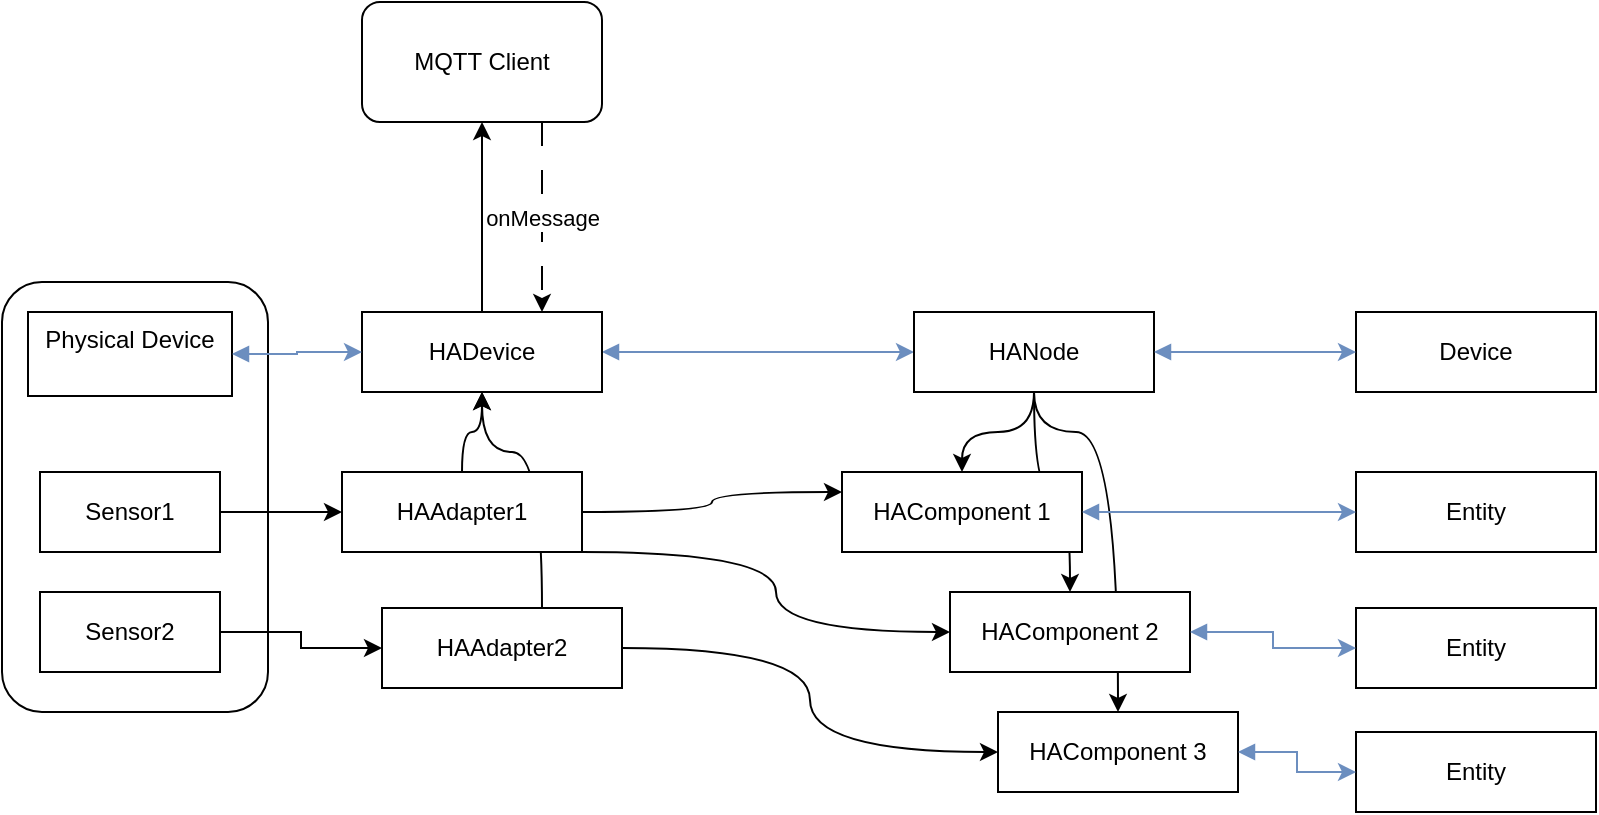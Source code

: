 <mxfile version="22.1.21" type="device" pages="2">
  <diagram name="Page-1" id="QmsJdLrhM9NT-1pwrccT">
    <mxGraphModel dx="1434" dy="844" grid="1" gridSize="10" guides="1" tooltips="1" connect="1" arrows="1" fold="1" page="1" pageScale="1" pageWidth="827" pageHeight="1169" math="0" shadow="0">
      <root>
        <mxCell id="0" />
        <mxCell id="1" parent="0" />
        <mxCell id="e_uOetkJtqRGhvmBCld--10" value="" style="rounded=1;whiteSpace=wrap;html=1;" parent="1" vertex="1">
          <mxGeometry x="20" y="460" width="133" height="215" as="geometry" />
        </mxCell>
        <mxCell id="oeE2njuoBJ5SNE3X-ucW-6" style="edgeStyle=orthogonalEdgeStyle;rounded=0;orthogonalLoop=1;jettySize=auto;html=1;fillColor=#dae8fc;strokeColor=#6c8ebf;startArrow=block;" parent="1" source="e_uOetkJtqRGhvmBCld--1" target="oeE2njuoBJ5SNE3X-ucW-4" edge="1">
          <mxGeometry relative="1" as="geometry">
            <mxPoint x="160" y="495" as="sourcePoint" />
          </mxGeometry>
        </mxCell>
        <mxCell id="oeE2njuoBJ5SNE3X-ucW-1" value="Physical Device" style="rounded=0;whiteSpace=wrap;html=1;verticalAlign=top;" parent="1" vertex="1">
          <mxGeometry x="33" y="475" width="102" height="42" as="geometry" />
        </mxCell>
        <mxCell id="e_uOetkJtqRGhvmBCld--15" style="edgeStyle=orthogonalEdgeStyle;rounded=0;orthogonalLoop=1;jettySize=auto;html=1;entryX=0;entryY=0.5;entryDx=0;entryDy=0;" parent="1" source="oeE2njuoBJ5SNE3X-ucW-2" target="e_uOetkJtqRGhvmBCld--12" edge="1">
          <mxGeometry relative="1" as="geometry" />
        </mxCell>
        <mxCell id="oeE2njuoBJ5SNE3X-ucW-2" value="Sensor1" style="rounded=0;whiteSpace=wrap;html=1;" parent="1" vertex="1">
          <mxGeometry x="39" y="555" width="90" height="40" as="geometry" />
        </mxCell>
        <mxCell id="e_uOetkJtqRGhvmBCld--17" style="edgeStyle=orthogonalEdgeStyle;rounded=0;orthogonalLoop=1;jettySize=auto;html=1;" parent="1" source="oeE2njuoBJ5SNE3X-ucW-3" target="e_uOetkJtqRGhvmBCld--16" edge="1">
          <mxGeometry relative="1" as="geometry" />
        </mxCell>
        <mxCell id="oeE2njuoBJ5SNE3X-ucW-3" value="Sensor2" style="rounded=0;whiteSpace=wrap;html=1;" parent="1" vertex="1">
          <mxGeometry x="39" y="615" width="90" height="40" as="geometry" />
        </mxCell>
        <mxCell id="oeE2njuoBJ5SNE3X-ucW-10" style="edgeStyle=orthogonalEdgeStyle;rounded=0;orthogonalLoop=1;jettySize=auto;html=1;curved=1;" parent="1" source="oeE2njuoBJ5SNE3X-ucW-4" target="oeE2njuoBJ5SNE3X-ucW-8" edge="1">
          <mxGeometry relative="1" as="geometry">
            <mxPoint x="819.04" y="1058" as="targetPoint" />
          </mxGeometry>
        </mxCell>
        <mxCell id="oeE2njuoBJ5SNE3X-ucW-11" style="edgeStyle=orthogonalEdgeStyle;rounded=0;orthogonalLoop=1;jettySize=auto;html=1;curved=1;" parent="1" source="oeE2njuoBJ5SNE3X-ucW-4" target="oeE2njuoBJ5SNE3X-ucW-5" edge="1">
          <mxGeometry relative="1" as="geometry" />
        </mxCell>
        <mxCell id="e_uOetkJtqRGhvmBCld--22" style="edgeStyle=orthogonalEdgeStyle;rounded=0;orthogonalLoop=1;jettySize=auto;html=1;entryX=0.5;entryY=0;entryDx=0;entryDy=0;curved=1;" parent="1" source="oeE2njuoBJ5SNE3X-ucW-4" target="e_uOetkJtqRGhvmBCld--18" edge="1">
          <mxGeometry relative="1" as="geometry">
            <Array as="points">
              <mxPoint x="536" y="535" />
              <mxPoint x="578" y="535" />
            </Array>
          </mxGeometry>
        </mxCell>
        <mxCell id="oeE2njuoBJ5SNE3X-ucW-4" value="HANode" style="rounded=0;whiteSpace=wrap;html=1;" parent="1" vertex="1">
          <mxGeometry x="476" y="475" width="120" height="40" as="geometry" />
        </mxCell>
        <mxCell id="oeE2njuoBJ5SNE3X-ucW-5" value="HAComponent 1" style="rounded=0;whiteSpace=wrap;html=1;" parent="1" vertex="1">
          <mxGeometry x="440" y="555" width="120" height="40" as="geometry" />
        </mxCell>
        <mxCell id="oeE2njuoBJ5SNE3X-ucW-8" value="HAComponent 2" style="rounded=0;whiteSpace=wrap;html=1;" parent="1" vertex="1">
          <mxGeometry x="494" y="615" width="120" height="40" as="geometry" />
        </mxCell>
        <mxCell id="R5PReOMIUfyF7sXV0IIH-1" value="Device" style="rounded=0;whiteSpace=wrap;html=1;" parent="1" vertex="1">
          <mxGeometry x="697" y="475" width="120" height="40" as="geometry" />
        </mxCell>
        <mxCell id="R5PReOMIUfyF7sXV0IIH-2" value="Entity" style="rounded=0;whiteSpace=wrap;html=1;" parent="1" vertex="1">
          <mxGeometry x="697" y="555" width="120" height="40" as="geometry" />
        </mxCell>
        <mxCell id="R5PReOMIUfyF7sXV0IIH-3" style="edgeStyle=orthogonalEdgeStyle;rounded=0;orthogonalLoop=1;jettySize=auto;html=1;exitX=1;exitY=0.5;exitDx=0;exitDy=0;fillColor=#dae8fc;strokeColor=#6c8ebf;startArrow=block;entryX=0;entryY=0.5;entryDx=0;entryDy=0;" parent="1" source="oeE2njuoBJ5SNE3X-ucW-4" target="R5PReOMIUfyF7sXV0IIH-1" edge="1">
          <mxGeometry relative="1" as="geometry">
            <mxPoint x="180" y="494" as="sourcePoint" />
            <mxPoint x="310" y="505" as="targetPoint" />
          </mxGeometry>
        </mxCell>
        <mxCell id="R5PReOMIUfyF7sXV0IIH-7" style="edgeStyle=orthogonalEdgeStyle;rounded=0;orthogonalLoop=1;jettySize=auto;html=1;exitX=1;exitY=0.5;exitDx=0;exitDy=0;fillColor=#dae8fc;strokeColor=#6c8ebf;startArrow=block;" parent="1" source="oeE2njuoBJ5SNE3X-ucW-5" target="R5PReOMIUfyF7sXV0IIH-2" edge="1">
          <mxGeometry relative="1" as="geometry">
            <mxPoint x="470" y="725" as="sourcePoint" />
            <mxPoint x="550" y="575" as="targetPoint" />
          </mxGeometry>
        </mxCell>
        <mxCell id="6RLFjj0VZJlZgcpXeaZo-2" style="edgeStyle=orthogonalEdgeStyle;rounded=0;orthogonalLoop=1;jettySize=auto;html=1;" edge="1" parent="1" source="e_uOetkJtqRGhvmBCld--1" target="6RLFjj0VZJlZgcpXeaZo-1">
          <mxGeometry relative="1" as="geometry" />
        </mxCell>
        <mxCell id="e_uOetkJtqRGhvmBCld--1" value="HADevice" style="rounded=0;whiteSpace=wrap;html=1;" parent="1" vertex="1">
          <mxGeometry x="200" y="475" width="120" height="40" as="geometry" />
        </mxCell>
        <mxCell id="e_uOetkJtqRGhvmBCld--2" style="edgeStyle=orthogonalEdgeStyle;rounded=0;orthogonalLoop=1;jettySize=auto;html=1;fillColor=#dae8fc;strokeColor=#6c8ebf;startArrow=block;" parent="1" source="oeE2njuoBJ5SNE3X-ucW-1" target="e_uOetkJtqRGhvmBCld--1" edge="1">
          <mxGeometry relative="1" as="geometry">
            <mxPoint x="148" y="504" as="sourcePoint" />
            <mxPoint x="178" y="494" as="targetPoint" />
          </mxGeometry>
        </mxCell>
        <mxCell id="e_uOetkJtqRGhvmBCld--7" value="Entity" style="rounded=0;whiteSpace=wrap;html=1;" parent="1" vertex="1">
          <mxGeometry x="697" y="623" width="120" height="40" as="geometry" />
        </mxCell>
        <mxCell id="e_uOetkJtqRGhvmBCld--8" style="edgeStyle=orthogonalEdgeStyle;rounded=0;orthogonalLoop=1;jettySize=auto;html=1;exitX=1;exitY=0.5;exitDx=0;exitDy=0;fillColor=#dae8fc;strokeColor=#6c8ebf;startArrow=block;entryX=0;entryY=0.5;entryDx=0;entryDy=0;" parent="1" source="oeE2njuoBJ5SNE3X-ucW-8" target="e_uOetkJtqRGhvmBCld--7" edge="1">
          <mxGeometry relative="1" as="geometry">
            <mxPoint x="492" y="585" as="sourcePoint" />
            <mxPoint x="560" y="585" as="targetPoint" />
          </mxGeometry>
        </mxCell>
        <mxCell id="e_uOetkJtqRGhvmBCld--13" style="edgeStyle=orthogonalEdgeStyle;rounded=0;orthogonalLoop=1;jettySize=auto;html=1;curved=1;entryX=0;entryY=0.25;entryDx=0;entryDy=0;" parent="1" source="e_uOetkJtqRGhvmBCld--12" target="oeE2njuoBJ5SNE3X-ucW-5" edge="1">
          <mxGeometry relative="1" as="geometry">
            <mxPoint x="350" y="575" as="targetPoint" />
          </mxGeometry>
        </mxCell>
        <mxCell id="e_uOetkJtqRGhvmBCld--14" style="edgeStyle=orthogonalEdgeStyle;rounded=0;orthogonalLoop=1;jettySize=auto;html=1;entryX=0;entryY=0.5;entryDx=0;entryDy=0;curved=1;" parent="1" source="e_uOetkJtqRGhvmBCld--12" target="oeE2njuoBJ5SNE3X-ucW-8" edge="1">
          <mxGeometry relative="1" as="geometry">
            <Array as="points">
              <mxPoint x="407" y="595" />
              <mxPoint x="407" y="635" />
            </Array>
          </mxGeometry>
        </mxCell>
        <mxCell id="e_uOetkJtqRGhvmBCld--23" style="edgeStyle=orthogonalEdgeStyle;rounded=0;orthogonalLoop=1;jettySize=auto;html=1;entryX=0.5;entryY=1;entryDx=0;entryDy=0;curved=1;" parent="1" source="e_uOetkJtqRGhvmBCld--12" target="e_uOetkJtqRGhvmBCld--1" edge="1">
          <mxGeometry relative="1" as="geometry" />
        </mxCell>
        <mxCell id="e_uOetkJtqRGhvmBCld--21" style="edgeStyle=orthogonalEdgeStyle;rounded=0;orthogonalLoop=1;jettySize=auto;html=1;entryX=0;entryY=0.5;entryDx=0;entryDy=0;curved=1;" parent="1" source="e_uOetkJtqRGhvmBCld--16" target="e_uOetkJtqRGhvmBCld--18" edge="1">
          <mxGeometry relative="1" as="geometry" />
        </mxCell>
        <mxCell id="e_uOetkJtqRGhvmBCld--16" value="HAAdapter2" style="rounded=0;whiteSpace=wrap;html=1;" parent="1" vertex="1">
          <mxGeometry x="210" y="623" width="120" height="40" as="geometry" />
        </mxCell>
        <mxCell id="e_uOetkJtqRGhvmBCld--18" value="HAComponent 3" style="rounded=0;whiteSpace=wrap;html=1;" parent="1" vertex="1">
          <mxGeometry x="518" y="675" width="120" height="40" as="geometry" />
        </mxCell>
        <mxCell id="e_uOetkJtqRGhvmBCld--19" value="Entity" style="rounded=0;whiteSpace=wrap;html=1;" parent="1" vertex="1">
          <mxGeometry x="697" y="685" width="120" height="40" as="geometry" />
        </mxCell>
        <mxCell id="e_uOetkJtqRGhvmBCld--20" style="edgeStyle=orthogonalEdgeStyle;rounded=0;orthogonalLoop=1;jettySize=auto;html=1;fillColor=#dae8fc;strokeColor=#6c8ebf;startArrow=block;entryX=0;entryY=0.5;entryDx=0;entryDy=0;" parent="1" source="e_uOetkJtqRGhvmBCld--18" target="e_uOetkJtqRGhvmBCld--19" edge="1">
          <mxGeometry relative="1" as="geometry">
            <mxPoint x="492" y="653" as="sourcePoint" />
            <mxPoint x="560" y="653" as="targetPoint" />
          </mxGeometry>
        </mxCell>
        <mxCell id="e_uOetkJtqRGhvmBCld--25" value="" style="edgeStyle=orthogonalEdgeStyle;rounded=0;orthogonalLoop=1;jettySize=auto;html=1;curved=1;" parent="1" source="e_uOetkJtqRGhvmBCld--16" target="e_uOetkJtqRGhvmBCld--1" edge="1">
          <mxGeometry relative="1" as="geometry">
            <mxPoint x="290" y="635" as="sourcePoint" />
            <mxPoint x="260" y="515" as="targetPoint" />
            <Array as="points">
              <mxPoint x="290" y="545" />
              <mxPoint x="260" y="545" />
            </Array>
          </mxGeometry>
        </mxCell>
        <mxCell id="e_uOetkJtqRGhvmBCld--12" value="HAAdapter1" style="rounded=0;whiteSpace=wrap;html=1;" parent="1" vertex="1">
          <mxGeometry x="190" y="555" width="120" height="40" as="geometry" />
        </mxCell>
        <mxCell id="6RLFjj0VZJlZgcpXeaZo-3" value="onMessage" style="edgeStyle=orthogonalEdgeStyle;rounded=0;orthogonalLoop=1;jettySize=auto;html=1;exitX=0.75;exitY=1;exitDx=0;exitDy=0;entryX=0.75;entryY=0;entryDx=0;entryDy=0;dashed=1;dashPattern=12 12;" edge="1" parent="1" source="6RLFjj0VZJlZgcpXeaZo-1" target="e_uOetkJtqRGhvmBCld--1">
          <mxGeometry relative="1" as="geometry" />
        </mxCell>
        <mxCell id="6RLFjj0VZJlZgcpXeaZo-1" value="MQTT Client" style="rounded=1;whiteSpace=wrap;html=1;" vertex="1" parent="1">
          <mxGeometry x="200" y="320" width="120" height="60" as="geometry" />
        </mxCell>
      </root>
    </mxGraphModel>
  </diagram>
  <diagram id="GmhNSEoCp0vU4dkx0LfK" name="Page-2">
    <mxGraphModel dx="2261" dy="844" grid="1" gridSize="10" guides="1" tooltips="1" connect="1" arrows="1" fold="1" page="1" pageScale="1" pageWidth="827" pageHeight="1169" math="0" shadow="0">
      <root>
        <mxCell id="0" />
        <mxCell id="1" parent="0" />
        <mxCell id="qEZrKyA6HCmJ5wCW__d3-1" value="" style="edgeStyle=orthogonalEdgeStyle;rounded=0;orthogonalLoop=1;jettySize=auto;html=1;" parent="1" source="qEZrKyA6HCmJ5wCW__d3-8" target="qEZrKyA6HCmJ5wCW__d3-14" edge="1">
          <mxGeometry relative="1" as="geometry" />
        </mxCell>
        <mxCell id="qEZrKyA6HCmJ5wCW__d3-2" value="*" style="edgeLabel;html=1;align=center;verticalAlign=middle;resizable=0;points=[];" parent="qEZrKyA6HCmJ5wCW__d3-1" vertex="1" connectable="0">
          <mxGeometry x="0.659" relative="1" as="geometry">
            <mxPoint x="10" y="13" as="offset" />
          </mxGeometry>
        </mxCell>
        <mxCell id="qEZrKyA6HCmJ5wCW__d3-3" value="&lt;div style=&quot;font-family: Consolas, &amp;quot;Courier New&amp;quot;, monospace; font-size: 7px; line-height: 19px;&quot;&gt;&lt;span style=&quot;background-color: rgb(255, 255, 255); font-size: 7px;&quot;&gt;mProperties&lt;/span&gt;&lt;/div&gt;" style="edgeLabel;html=1;align=center;verticalAlign=middle;resizable=0;points=[];fontSize=7;horizontal=1;" parent="qEZrKyA6HCmJ5wCW__d3-1" vertex="1" connectable="0">
          <mxGeometry x="-0.429" y="-1" relative="1" as="geometry">
            <mxPoint x="10" y="-16" as="offset" />
          </mxGeometry>
        </mxCell>
        <mxCell id="qEZrKyA6HCmJ5wCW__d3-4" value="&lt;div style=&quot;font-family: Consolas, &amp;quot;Courier New&amp;quot;, monospace; font-size: 7px; line-height: 19px;&quot;&gt;mActions&lt;br&gt;&lt;/div&gt;" style="edgeLabel;html=1;align=center;verticalAlign=middle;resizable=0;points=[];fontSize=7;horizontal=1;" parent="qEZrKyA6HCmJ5wCW__d3-1" vertex="1" connectable="0">
          <mxGeometry x="-0.429" y="-1" relative="1" as="geometry">
            <mxPoint x="7" y="9" as="offset" />
          </mxGeometry>
        </mxCell>
        <mxCell id="qEZrKyA6HCmJ5wCW__d3-5" style="edgeStyle=orthogonalEdgeStyle;rounded=0;orthogonalLoop=1;jettySize=auto;html=1;" parent="1" source="qEZrKyA6HCmJ5wCW__d3-8" target="qEZrKyA6HCmJ5wCW__d3-22" edge="1">
          <mxGeometry relative="1" as="geometry">
            <mxPoint x="450" y="220" as="targetPoint" />
          </mxGeometry>
        </mxCell>
        <mxCell id="qEZrKyA6HCmJ5wCW__d3-6" value="&lt;div style=&quot;font-family: Consolas, &amp;quot;Courier New&amp;quot;, monospace; line-height: 19px; font-size: 7px;&quot;&gt;&lt;span style=&quot;background-color: rgb(255, 255, 255); font-size: 7px;&quot;&gt;&lt;font style=&quot;font-size: 7px;&quot;&gt;m_pNode&lt;/font&gt;&lt;/span&gt;&lt;/div&gt;" style="edgeLabel;html=1;align=center;verticalAlign=middle;resizable=0;points=[];fontSize=7;" parent="qEZrKyA6HCmJ5wCW__d3-5" vertex="1" connectable="0">
          <mxGeometry x="0.152" relative="1" as="geometry">
            <mxPoint x="10" y="-73" as="offset" />
          </mxGeometry>
        </mxCell>
        <mxCell id="qEZrKyA6HCmJ5wCW__d3-7" value="1" style="edgeLabel;html=1;align=center;verticalAlign=middle;resizable=0;points=[];" parent="qEZrKyA6HCmJ5wCW__d3-5" vertex="1" connectable="0">
          <mxGeometry x="-0.075" relative="1" as="geometry">
            <mxPoint x="20" y="65" as="offset" />
          </mxGeometry>
        </mxCell>
        <mxCell id="qEZrKyA6HCmJ5wCW__d3-8" value="HAComponent" style="swimlane;fontStyle=0;childLayout=stackLayout;horizontal=1;startSize=26;fillColor=none;horizontalStack=0;resizeParent=1;resizeParentMax=0;resizeLast=0;collapsible=1;marginBottom=0;whiteSpace=wrap;html=1;" parent="1" vertex="1">
          <mxGeometry x="380" y="15" width="140" height="164" as="geometry" />
        </mxCell>
        <mxCell id="qEZrKyA6HCmJ5wCW__d3-9" value="+ name: string" style="text;strokeColor=none;fillColor=none;align=left;verticalAlign=top;spacingLeft=4;spacingRight=4;overflow=hidden;rotatable=0;points=[[0,0.5],[1,0.5]];portConstraint=eastwest;whiteSpace=wrap;html=1;" parent="qEZrKyA6HCmJ5wCW__d3-8" vertex="1">
          <mxGeometry y="26" width="140" height="26" as="geometry" />
        </mxCell>
        <mxCell id="qEZrKyA6HCmJ5wCW__d3-10" value="+ componentId: int" style="text;strokeColor=none;fillColor=none;align=left;verticalAlign=top;spacingLeft=4;spacingRight=4;overflow=hidden;rotatable=0;points=[[0,0.5],[1,0.5]];portConstraint=eastwest;whiteSpace=wrap;html=1;" parent="qEZrKyA6HCmJ5wCW__d3-8" vertex="1">
          <mxGeometry y="52" width="140" height="26" as="geometry" />
        </mxCell>
        <mxCell id="qEZrKyA6HCmJ5wCW__d3-11" value="" style="line;strokeWidth=1;fillColor=none;align=left;verticalAlign=middle;spacingTop=-1;spacingLeft=3;spacingRight=3;rotatable=0;labelPosition=right;points=[];portConstraint=eastwest;strokeColor=inherit;" parent="qEZrKyA6HCmJ5wCW__d3-8" vertex="1">
          <mxGeometry y="78" width="140" height="8" as="geometry" />
        </mxCell>
        <mxCell id="qEZrKyA6HCmJ5wCW__d3-12" value="+ addProperty: int" style="text;strokeColor=none;fillColor=none;align=left;verticalAlign=top;spacingLeft=4;spacingRight=4;overflow=hidden;rotatable=0;points=[[0,0.5],[1,0.5]];portConstraint=eastwest;whiteSpace=wrap;html=1;" parent="qEZrKyA6HCmJ5wCW__d3-8" vertex="1">
          <mxGeometry y="86" width="140" height="26" as="geometry" />
        </mxCell>
        <mxCell id="qEZrKyA6HCmJ5wCW__d3-13" value="+ addAction: int" style="text;strokeColor=none;fillColor=none;align=left;verticalAlign=top;spacingLeft=4;spacingRight=4;overflow=hidden;rotatable=0;points=[[0,0.5],[1,0.5]];portConstraint=eastwest;whiteSpace=wrap;html=1;" parent="qEZrKyA6HCmJ5wCW__d3-8" vertex="1">
          <mxGeometry y="112" width="140" height="26" as="geometry" />
        </mxCell>
        <mxCell id="mQpEOY555376HbVsWbai-25" value="+ onHAConnect(): void" style="text;strokeColor=none;fillColor=none;align=left;verticalAlign=top;spacingLeft=4;spacingRight=4;overflow=hidden;rotatable=0;points=[[0,0.5],[1,0.5]];portConstraint=eastwest;whiteSpace=wrap;html=1;" parent="qEZrKyA6HCmJ5wCW__d3-8" vertex="1">
          <mxGeometry y="138" width="140" height="26" as="geometry" />
        </mxCell>
        <mxCell id="qEZrKyA6HCmJ5wCW__d3-14" value="&lt;div style=&quot;line-height: 19px;&quot;&gt;HAComponentProperty&lt;br&gt;&lt;/div&gt;" style="swimlane;fontStyle=0;childLayout=stackLayout;horizontal=1;startSize=26;fillColor=none;horizontalStack=0;resizeParent=1;resizeParentMax=0;resizeLast=0;collapsible=1;marginBottom=0;whiteSpace=wrap;html=1;" parent="1" vertex="1">
          <mxGeometry x="640" y="25" width="150" height="118" as="geometry">
            <mxRectangle x="610" y="10" width="40" height="30" as="alternateBounds" />
          </mxGeometry>
        </mxCell>
        <mxCell id="qEZrKyA6HCmJ5wCW__d3-15" value="+ name: string" style="text;strokeColor=none;fillColor=none;align=left;verticalAlign=top;spacingLeft=4;spacingRight=4;overflow=hidden;rotatable=0;points=[[0,0.5],[1,0.5]];portConstraint=eastwest;whiteSpace=wrap;html=1;" parent="qEZrKyA6HCmJ5wCW__d3-14" vertex="1">
          <mxGeometry y="26" width="150" height="26" as="geometry" />
        </mxCell>
        <mxCell id="qEZrKyA6HCmJ5wCW__d3-16" value="+ value: int" style="text;strokeColor=none;fillColor=none;align=left;verticalAlign=top;spacingLeft=4;spacingRight=4;overflow=hidden;rotatable=0;points=[[0,0.5],[1,0.5]];portConstraint=eastwest;whiteSpace=wrap;html=1;" parent="qEZrKyA6HCmJ5wCW__d3-14" vertex="1">
          <mxGeometry y="52" width="150" height="28" as="geometry" />
        </mxCell>
        <mxCell id="qEZrKyA6HCmJ5wCW__d3-17" value="" style="line;strokeWidth=1;fillColor=none;align=left;verticalAlign=middle;spacingTop=-1;spacingLeft=3;spacingRight=3;rotatable=0;labelPosition=right;points=[];portConstraint=eastwest;strokeColor=inherit;" parent="qEZrKyA6HCmJ5wCW__d3-14" vertex="1">
          <mxGeometry y="80" width="150" height="8" as="geometry" />
        </mxCell>
        <mxCell id="qEZrKyA6HCmJ5wCW__d3-18" value="+ getJson(): string" style="text;strokeColor=none;fillColor=none;align=left;verticalAlign=top;spacingLeft=4;spacingRight=4;overflow=hidden;rotatable=0;points=[[0,0.5],[1,0.5]];portConstraint=eastwest;whiteSpace=wrap;html=1;" parent="qEZrKyA6HCmJ5wCW__d3-14" vertex="1">
          <mxGeometry y="88" width="150" height="30" as="geometry" />
        </mxCell>
        <mxCell id="qEZrKyA6HCmJ5wCW__d3-19" style="edgeStyle=orthogonalEdgeStyle;rounded=0;orthogonalLoop=1;jettySize=auto;html=1;exitX=0.25;exitY=0;exitDx=0;exitDy=0;entryX=0.271;entryY=1.038;entryDx=0;entryDy=0;entryPerimeter=0;" parent="1" source="qEZrKyA6HCmJ5wCW__d3-22" target="mQpEOY555376HbVsWbai-25" edge="1">
          <mxGeometry relative="1" as="geometry">
            <mxPoint x="360" y="210" as="targetPoint" />
          </mxGeometry>
        </mxCell>
        <mxCell id="qEZrKyA6HCmJ5wCW__d3-20" value="mComponents" style="edgeLabel;html=1;align=center;verticalAlign=middle;resizable=0;points=[];fontSize=7;" parent="qEZrKyA6HCmJ5wCW__d3-19" vertex="1" connectable="0">
          <mxGeometry x="-0.361" y="2" relative="1" as="geometry">
            <mxPoint x="-18" y="45" as="offset" />
          </mxGeometry>
        </mxCell>
        <mxCell id="qEZrKyA6HCmJ5wCW__d3-21" value="*" style="edgeLabel;html=1;align=center;verticalAlign=middle;resizable=0;points=[];fontSize=18;" parent="qEZrKyA6HCmJ5wCW__d3-19" vertex="1" connectable="0">
          <mxGeometry x="-0.11" relative="1" as="geometry">
            <mxPoint y="-71" as="offset" />
          </mxGeometry>
        </mxCell>
        <mxCell id="qEZrKyA6HCmJ5wCW__d3-22" value="HANode" style="swimlane;fontStyle=0;childLayout=stackLayout;horizontal=1;startSize=26;fillColor=none;horizontalStack=0;resizeParent=1;resizeParentMax=0;resizeLast=0;collapsible=1;marginBottom=0;whiteSpace=wrap;html=1;" parent="1" vertex="1">
          <mxGeometry x="360" y="333" width="200" height="216" as="geometry" />
        </mxCell>
        <mxCell id="qEZrKyA6HCmJ5wCW__d3-23" value="+ name: string" style="text;strokeColor=none;fillColor=none;align=left;verticalAlign=top;spacingLeft=4;spacingRight=4;overflow=hidden;rotatable=0;points=[[0,0.5],[1,0.5]];portConstraint=eastwest;whiteSpace=wrap;html=1;" parent="qEZrKyA6HCmJ5wCW__d3-22" vertex="1">
          <mxGeometry y="26" width="200" height="26" as="geometry" />
        </mxCell>
        <mxCell id="qEZrKyA6HCmJ5wCW__d3-24" value="+ nodeId: int" style="text;strokeColor=none;fillColor=none;align=left;verticalAlign=top;spacingLeft=4;spacingRight=4;overflow=hidden;rotatable=0;points=[[0,0.5],[1,0.5]];portConstraint=eastwest;whiteSpace=wrap;html=1;" parent="qEZrKyA6HCmJ5wCW__d3-22" vertex="1">
          <mxGeometry y="52" width="200" height="26" as="geometry" />
        </mxCell>
        <mxCell id="qEZrKyA6HCmJ5wCW__d3-25" value="" style="line;strokeWidth=1;fillColor=none;align=left;verticalAlign=middle;spacingTop=-1;spacingLeft=3;spacingRight=3;rotatable=0;labelPosition=right;points=[];portConstraint=eastwest;strokeColor=inherit;" parent="qEZrKyA6HCmJ5wCW__d3-22" vertex="1">
          <mxGeometry y="78" width="200" height="8" as="geometry" />
        </mxCell>
        <mxCell id="qEZrKyA6HCmJ5wCW__d3-26" value="+ setDeviceInfo(): void" style="text;strokeColor=none;fillColor=none;align=left;verticalAlign=top;spacingLeft=4;spacingRight=4;overflow=hidden;rotatable=0;points=[[0,0.5],[1,0.5]];portConstraint=eastwest;whiteSpace=wrap;html=1;" parent="qEZrKyA6HCmJ5wCW__d3-22" vertex="1">
          <mxGeometry y="86" width="200" height="26" as="geometry" />
        </mxCell>
        <mxCell id="mQpEOY555376HbVsWbai-12" value="+&amp;nbsp;pickupAction()&lt;span style=&quot;background-color: initial;&quot;&gt;: HAction&lt;/span&gt;" style="text;strokeColor=none;fillColor=none;align=left;verticalAlign=top;spacingLeft=4;spacingRight=4;overflow=hidden;rotatable=0;points=[[0,0.5],[1,0.5]];portConstraint=eastwest;whiteSpace=wrap;html=1;" parent="qEZrKyA6HCmJ5wCW__d3-22" vertex="1">
          <mxGeometry y="112" width="200" height="26" as="geometry" />
        </mxCell>
        <mxCell id="qEZrKyA6HCmJ5wCW__d3-27" value="+&amp;nbsp;onHAMessage()&lt;span style=&quot;background-color: initial;&quot;&gt;: void&lt;/span&gt;" style="text;strokeColor=none;fillColor=none;align=left;verticalAlign=top;spacingLeft=4;spacingRight=4;overflow=hidden;rotatable=0;points=[[0,0.5],[1,0.5]];portConstraint=eastwest;whiteSpace=wrap;html=1;" parent="qEZrKyA6HCmJ5wCW__d3-22" vertex="1">
          <mxGeometry y="138" width="200" height="26" as="geometry" />
        </mxCell>
        <mxCell id="qEZrKyA6HCmJ5wCW__d3-28" value="+&amp;nbsp;onHAConnect&lt;span style=&quot;background-color: initial;&quot;&gt;(): void&lt;/span&gt;" style="text;strokeColor=none;fillColor=none;align=left;verticalAlign=top;spacingLeft=4;spacingRight=4;overflow=hidden;rotatable=0;points=[[0,0.5],[1,0.5]];portConstraint=eastwest;whiteSpace=wrap;html=1;" parent="qEZrKyA6HCmJ5wCW__d3-22" vertex="1">
          <mxGeometry y="164" width="200" height="26" as="geometry" />
        </mxCell>
        <mxCell id="mQpEOY555376HbVsWbai-26" value="+&amp;nbsp;onHAMessage()&lt;span style=&quot;background-color: initial;&quot;&gt;: void&lt;/span&gt;" style="text;strokeColor=none;fillColor=none;align=left;verticalAlign=top;spacingLeft=4;spacingRight=4;overflow=hidden;rotatable=0;points=[[0,0.5],[1,0.5]];portConstraint=eastwest;whiteSpace=wrap;html=1;" parent="qEZrKyA6HCmJ5wCW__d3-22" vertex="1">
          <mxGeometry y="190" width="200" height="26" as="geometry" />
        </mxCell>
        <mxCell id="qEZrKyA6HCmJ5wCW__d3-29" value="" style="edgeStyle=orthogonalEdgeStyle;rounded=0;orthogonalLoop=1;jettySize=auto;html=1;exitX=1;exitY=0.5;exitDx=0;exitDy=0;" parent="1" source="qEZrKyA6HCmJ5wCW__d3-24" target="qEZrKyA6HCmJ5wCW__d3-14" edge="1">
          <mxGeometry relative="1" as="geometry">
            <mxPoint x="530" y="94" as="sourcePoint" />
            <mxPoint x="650" y="94" as="targetPoint" />
          </mxGeometry>
        </mxCell>
        <mxCell id="qEZrKyA6HCmJ5wCW__d3-30" value="*" style="edgeLabel;html=1;align=center;verticalAlign=middle;resizable=0;points=[];" parent="qEZrKyA6HCmJ5wCW__d3-29" vertex="1" connectable="0">
          <mxGeometry x="0.659" relative="1" as="geometry">
            <mxPoint x="10" y="13" as="offset" />
          </mxGeometry>
        </mxCell>
        <mxCell id="qEZrKyA6HCmJ5wCW__d3-31" value="&lt;div style=&quot;font-family: Consolas, &amp;quot;Courier New&amp;quot;, monospace; font-size: 7px; line-height: 19px;&quot;&gt;&lt;span style=&quot;background-color: rgb(255, 255, 255); font-size: 7px;&quot;&gt;mProperties&lt;/span&gt;&lt;/div&gt;" style="edgeLabel;html=1;align=center;verticalAlign=middle;resizable=0;points=[];fontSize=7;horizontal=1;" parent="qEZrKyA6HCmJ5wCW__d3-29" vertex="1" connectable="0">
          <mxGeometry x="-0.429" y="-1" relative="1" as="geometry">
            <mxPoint x="-64" y="-16" as="offset" />
          </mxGeometry>
        </mxCell>
        <mxCell id="qEZrKyA6HCmJ5wCW__d3-32" value="&lt;div style=&quot;font-family: Consolas, &amp;quot;Courier New&amp;quot;, monospace; font-size: 7px; line-height: 19px;&quot;&gt;mActions&lt;br&gt;&lt;/div&gt;" style="edgeLabel;html=1;align=center;verticalAlign=middle;resizable=0;points=[];fontSize=7;horizontal=1;" parent="qEZrKyA6HCmJ5wCW__d3-29" vertex="1" connectable="0">
          <mxGeometry x="-0.429" y="-1" relative="1" as="geometry">
            <mxPoint x="-74" y="10" as="offset" />
          </mxGeometry>
        </mxCell>
        <mxCell id="Q0r3FVCilgSK_W4hKimA-1" value="HAAction" style="rounded=0;whiteSpace=wrap;html=1;" parent="1" vertex="1">
          <mxGeometry x="620" y="467" width="80" height="30" as="geometry" />
        </mxCell>
        <mxCell id="SsTc-7eTH8AsRQ-UJJ3k-1" style="edgeStyle=orthogonalEdgeStyle;rounded=0;orthogonalLoop=1;jettySize=auto;html=1;entryX=0;entryY=0.5;entryDx=0;entryDy=0;exitX=1;exitY=0.5;exitDx=0;exitDy=0;" parent="1" source="qEZrKyA6HCmJ5wCW__d3-27" target="Q0r3FVCilgSK_W4hKimA-1" edge="1">
          <mxGeometry relative="1" as="geometry">
            <mxPoint x="430" y="203" as="sourcePoint" />
            <mxPoint x="520" y="443.0" as="targetPoint" />
          </mxGeometry>
        </mxCell>
        <mxCell id="SsTc-7eTH8AsRQ-UJJ3k-2" value="*" style="edgeLabel;html=1;align=center;verticalAlign=middle;resizable=0;points=[];" parent="SsTc-7eTH8AsRQ-UJJ3k-1" vertex="1" connectable="0">
          <mxGeometry x="0.429" relative="1" as="geometry">
            <mxPoint x="19" y="10" as="offset" />
          </mxGeometry>
        </mxCell>
        <mxCell id="SsTc-7eTH8AsRQ-UJJ3k-3" value="&lt;font style=&quot;font-size: 6px;&quot;&gt;mOutboxAction&lt;/font&gt;" style="edgeLabel;html=1;align=center;verticalAlign=middle;resizable=0;points=[];" parent="SsTc-7eTH8AsRQ-UJJ3k-1" vertex="1" connectable="0">
          <mxGeometry x="-0.773" relative="1" as="geometry">
            <mxPoint x="18" y="-15" as="offset" />
          </mxGeometry>
        </mxCell>
        <mxCell id="mQpEOY555376HbVsWbai-5" style="edgeStyle=orthogonalEdgeStyle;rounded=0;orthogonalLoop=1;jettySize=auto;html=1;entryX=0.5;entryY=0;entryDx=0;entryDy=0;" parent="1" source="mQpEOY555376HbVsWbai-1" target="mQpEOY555376HbVsWbai-4" edge="1">
          <mxGeometry relative="1" as="geometry" />
        </mxCell>
        <mxCell id="mQpEOY555376HbVsWbai-6" style="edgeStyle=orthogonalEdgeStyle;rounded=0;orthogonalLoop=1;jettySize=auto;html=1;entryX=0;entryY=0.5;entryDx=0;entryDy=0;" parent="1" source="mQpEOY555376HbVsWbai-1" target="qEZrKyA6HCmJ5wCW__d3-23" edge="1">
          <mxGeometry relative="1" as="geometry" />
        </mxCell>
        <mxCell id="mQpEOY555376HbVsWbai-7" value="m_pNode" style="edgeLabel;html=1;align=center;verticalAlign=middle;resizable=0;points=[];" parent="mQpEOY555376HbVsWbai-6" vertex="1" connectable="0">
          <mxGeometry x="-0.864" y="1" relative="1" as="geometry">
            <mxPoint x="17" y="-11" as="offset" />
          </mxGeometry>
        </mxCell>
        <mxCell id="mQpEOY555376HbVsWbai-1" value="HADevice" style="swimlane;fontStyle=1;align=center;verticalAlign=middle;childLayout=stackLayout;horizontal=1;startSize=29;horizontalStack=0;resizeParent=1;resizeParentMax=0;resizeLast=0;collapsible=0;marginBottom=0;html=1;whiteSpace=wrap;" parent="1" vertex="1">
          <mxGeometry x="85" y="333" width="140" height="87" as="geometry" />
        </mxCell>
        <mxCell id="mQpEOY555376HbVsWbai-2" value="&amp;lt;&amp;lt;stereotype1&amp;gt;&amp;gt;" style="text;html=1;strokeColor=none;fillColor=none;align=center;verticalAlign=middle;spacingLeft=4;spacingRight=4;overflow=hidden;rotatable=0;points=[[0,0.5],[1,0.5]];portConstraint=eastwest;whiteSpace=wrap;" parent="mQpEOY555376HbVsWbai-1" vertex="1">
          <mxGeometry y="29" width="140" height="25" as="geometry" />
        </mxCell>
        <mxCell id="mQpEOY555376HbVsWbai-27" value="" style="line;strokeWidth=1;fillColor=none;align=left;verticalAlign=middle;spacingTop=-1;spacingLeft=3;spacingRight=3;rotatable=0;labelPosition=right;points=[];portConstraint=eastwest;strokeColor=inherit;" parent="mQpEOY555376HbVsWbai-1" vertex="1">
          <mxGeometry y="54" width="140" height="8" as="geometry" />
        </mxCell>
        <mxCell id="mQpEOY555376HbVsWbai-3" value="&lt;div style=&quot;font-family: Consolas, &amp;quot;Courier New&amp;quot;, monospace; font-size: 14px; line-height: 19px;&quot;&gt;&lt;span style=&quot;background-color: rgb(255, 255, 255);&quot;&gt;+addComponent():void&lt;/span&gt;&lt;/div&gt;" style="text;html=1;strokeColor=none;fillColor=none;align=left;verticalAlign=middle;spacingLeft=4;spacingRight=4;overflow=hidden;rotatable=0;points=[[0,0.5],[1,0.5]];portConstraint=eastwest;whiteSpace=wrap;" parent="mQpEOY555376HbVsWbai-1" vertex="1">
          <mxGeometry y="62" width="140" height="25" as="geometry" />
        </mxCell>
        <mxCell id="mQpEOY555376HbVsWbai-4" value="&lt;span style=&quot;font-family: Consolas, &amp;quot;Courier New&amp;quot;, monospace; font-size: 14px; background-color: rgb(255, 255, 255);&quot;&gt;PubSubClient&lt;/span&gt;&lt;br&gt;" style="html=1;whiteSpace=wrap;" parent="1" vertex="1">
          <mxGeometry x="100" y="463" width="110" height="50" as="geometry" />
        </mxCell>
        <mxCell id="mQpEOY555376HbVsWbai-11" style="edgeStyle=orthogonalEdgeStyle;rounded=0;orthogonalLoop=1;jettySize=auto;html=1;entryX=0;entryY=0.25;entryDx=0;entryDy=0;" parent="1" source="mQpEOY555376HbVsWbai-18" target="mQpEOY555376HbVsWbai-1" edge="1">
          <mxGeometry relative="1" as="geometry">
            <mxPoint y="101" as="sourcePoint" />
          </mxGeometry>
        </mxCell>
        <mxCell id="mQpEOY555376HbVsWbai-13" value="PubSubClient" style="swimlane;fontStyle=1;align=center;verticalAlign=middle;childLayout=stackLayout;horizontal=1;startSize=29;horizontalStack=0;resizeParent=1;resizeParentMax=0;resizeLast=0;collapsible=0;marginBottom=0;html=1;whiteSpace=wrap;" parent="1" vertex="1">
          <mxGeometry x="-140" y="463" width="140" height="54" as="geometry" />
        </mxCell>
        <mxCell id="mQpEOY555376HbVsWbai-15" value="stereotype property 1" style="text;html=1;strokeColor=none;fillColor=none;align=left;verticalAlign=middle;spacingLeft=4;spacingRight=4;overflow=hidden;rotatable=0;points=[[0,0.5],[1,0.5]];portConstraint=eastwest;whiteSpace=wrap;" parent="mQpEOY555376HbVsWbai-13" vertex="1">
          <mxGeometry y="29" width="140" height="25" as="geometry" />
        </mxCell>
        <mxCell id="mQpEOY555376HbVsWbai-16" style="edgeStyle=orthogonalEdgeStyle;rounded=0;orthogonalLoop=1;jettySize=auto;html=1;entryX=0.5;entryY=0;entryDx=0;entryDy=0;" parent="1" source="mQpEOY555376HbVsWbai-3" target="mQpEOY555376HbVsWbai-13" edge="1">
          <mxGeometry relative="1" as="geometry" />
        </mxCell>
        <mxCell id="mQpEOY555376HbVsWbai-17" value="m_MQTTClient" style="edgeLabel;html=1;align=center;verticalAlign=middle;resizable=0;points=[];" parent="mQpEOY555376HbVsWbai-16" vertex="1" connectable="0">
          <mxGeometry x="-0.695" relative="1" as="geometry">
            <mxPoint x="-12" y="12" as="offset" />
          </mxGeometry>
        </mxCell>
        <mxCell id="mQpEOY555376HbVsWbai-18" value="HAAdapter" style="swimlane;fontStyle=0;childLayout=stackLayout;horizontal=1;startSize=26;fillColor=none;horizontalStack=0;resizeParent=1;resizeParentMax=0;resizeLast=0;collapsible=1;marginBottom=0;whiteSpace=wrap;html=1;" parent="1" vertex="1">
          <mxGeometry x="-150" y="50" width="140" height="144" as="geometry" />
        </mxCell>
        <mxCell id="mQpEOY555376HbVsWbai-19" value="+ name: string" style="text;strokeColor=none;fillColor=none;align=left;verticalAlign=top;spacingLeft=4;spacingRight=4;overflow=hidden;rotatable=0;points=[[0,0.5],[1,0.5]];portConstraint=eastwest;whiteSpace=wrap;html=1;" parent="mQpEOY555376HbVsWbai-18" vertex="1">
          <mxGeometry y="26" width="140" height="32" as="geometry" />
        </mxCell>
        <mxCell id="mQpEOY555376HbVsWbai-20" value="+ componentId: int" style="text;strokeColor=none;fillColor=none;align=left;verticalAlign=top;spacingLeft=4;spacingRight=4;overflow=hidden;rotatable=0;points=[[0,0.5],[1,0.5]];portConstraint=eastwest;whiteSpace=wrap;html=1;" parent="mQpEOY555376HbVsWbai-18" vertex="1">
          <mxGeometry y="58" width="140" height="26" as="geometry" />
        </mxCell>
        <mxCell id="mQpEOY555376HbVsWbai-21" value="" style="line;strokeWidth=1;fillColor=none;align=left;verticalAlign=middle;spacingTop=-1;spacingLeft=3;spacingRight=3;rotatable=0;labelPosition=right;points=[];portConstraint=eastwest;strokeColor=inherit;" parent="mQpEOY555376HbVsWbai-18" vertex="1">
          <mxGeometry y="84" width="140" height="8" as="geometry" />
        </mxCell>
        <mxCell id="mQpEOY555376HbVsWbai-22" value="+ addProperty: int" style="text;strokeColor=none;fillColor=none;align=left;verticalAlign=top;spacingLeft=4;spacingRight=4;overflow=hidden;rotatable=0;points=[[0,0.5],[1,0.5]];portConstraint=eastwest;whiteSpace=wrap;html=1;" parent="mQpEOY555376HbVsWbai-18" vertex="1">
          <mxGeometry y="92" width="140" height="26" as="geometry" />
        </mxCell>
        <mxCell id="mQpEOY555376HbVsWbai-23" value="+ addAction: int" style="text;strokeColor=none;fillColor=none;align=left;verticalAlign=top;spacingLeft=4;spacingRight=4;overflow=hidden;rotatable=0;points=[[0,0.5],[1,0.5]];portConstraint=eastwest;whiteSpace=wrap;html=1;" parent="mQpEOY555376HbVsWbai-18" vertex="1">
          <mxGeometry y="118" width="140" height="26" as="geometry" />
        </mxCell>
      </root>
    </mxGraphModel>
  </diagram>
</mxfile>
